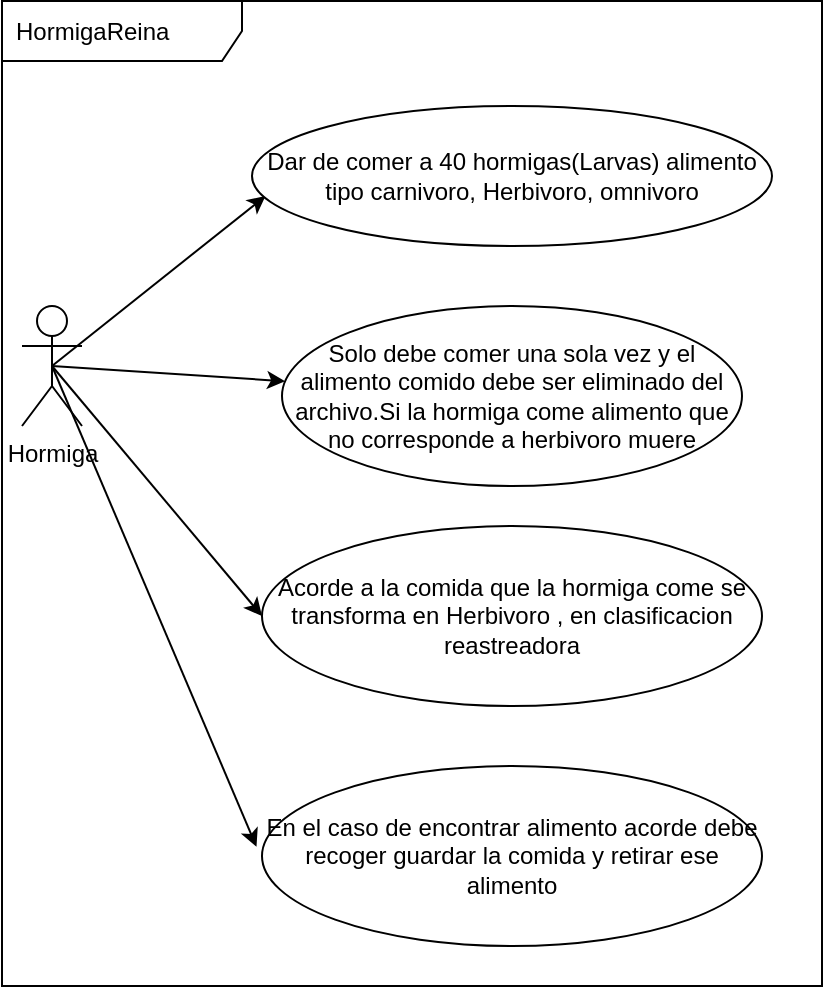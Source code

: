 <mxfile>
    <diagram id="kHW4bpQtIaN4BS7PwBcC" name="Page-1">
        <mxGraphModel dx="810" dy="607" grid="1" gridSize="10" guides="1" tooltips="1" connect="1" arrows="1" fold="1" page="1" pageScale="1" pageWidth="850" pageHeight="1100" math="0" shadow="0">
            <root>
                <mxCell id="0"/>
                <mxCell id="1" parent="0"/>
                <mxCell id="10" style="edgeStyle=none;html=1;exitX=0.5;exitY=0.5;exitDx=0;exitDy=0;exitPerimeter=0;entryX=0.026;entryY=0.643;entryDx=0;entryDy=0;entryPerimeter=0;" parent="1" source="2" target="4" edge="1">
                    <mxGeometry relative="1" as="geometry"/>
                </mxCell>
                <mxCell id="11" style="edgeStyle=none;html=1;exitX=0.5;exitY=0.5;exitDx=0;exitDy=0;exitPerimeter=0;" parent="1" source="2" target="5" edge="1">
                    <mxGeometry relative="1" as="geometry"/>
                </mxCell>
                <mxCell id="12" style="edgeStyle=none;html=1;exitX=0.5;exitY=0.5;exitDx=0;exitDy=0;exitPerimeter=0;entryX=0;entryY=0.5;entryDx=0;entryDy=0;" parent="1" source="2" target="6" edge="1">
                    <mxGeometry relative="1" as="geometry"/>
                </mxCell>
                <mxCell id="13" style="edgeStyle=none;html=1;exitX=0.5;exitY=0.5;exitDx=0;exitDy=0;exitPerimeter=0;entryX=-0.011;entryY=0.449;entryDx=0;entryDy=0;entryPerimeter=0;" parent="1" source="2" target="7" edge="1">
                    <mxGeometry relative="1" as="geometry"/>
                </mxCell>
                <mxCell id="2" value="Hormiga" style="shape=umlActor;verticalLabelPosition=bottom;verticalAlign=top;html=1;" parent="1" vertex="1">
                    <mxGeometry x="110" y="250" width="30" height="60" as="geometry"/>
                </mxCell>
                <mxCell id="4" value="Dar de comer a 40 hormigas(Larvas) alimento tipo carnivoro, Herbivoro, omnivoro" style="ellipse;whiteSpace=wrap;html=1;" parent="1" vertex="1">
                    <mxGeometry x="225" y="150" width="260" height="70" as="geometry"/>
                </mxCell>
                <mxCell id="5" value="Solo debe comer una sola vez y el alimento comido debe ser eliminado del archivo.Si la hormiga come alimento que no corresponde a herbivoro muere" style="ellipse;whiteSpace=wrap;html=1;" parent="1" vertex="1">
                    <mxGeometry x="240" y="250" width="230" height="90" as="geometry"/>
                </mxCell>
                <mxCell id="6" value="Acorde a la comida que la hormiga come se transforma en Herbivoro , en clasificacion reastreadora" style="ellipse;whiteSpace=wrap;html=1;" parent="1" vertex="1">
                    <mxGeometry x="230" y="360" width="250" height="90" as="geometry"/>
                </mxCell>
                <mxCell id="7" value="En el caso de encontrar alimento acorde debe recoger guardar la comida y retirar ese alimento" style="ellipse;whiteSpace=wrap;html=1;" parent="1" vertex="1">
                    <mxGeometry x="230" y="480" width="250" height="90" as="geometry"/>
                </mxCell>
                <mxCell id="20" value="HormigaReina" style="shape=umlFrame;whiteSpace=wrap;html=1;width=120;height=30;boundedLbl=1;verticalAlign=middle;align=left;spacingLeft=5;" parent="1" vertex="1">
                    <mxGeometry x="100" y="97.5" width="410" height="492.5" as="geometry"/>
                </mxCell>
            </root>
        </mxGraphModel>
    </diagram>
</mxfile>